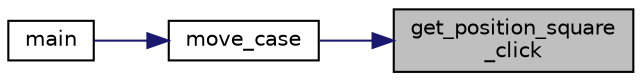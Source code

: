 digraph "get_position_square_click"
{
 // LATEX_PDF_SIZE
  edge [fontname="Helvetica",fontsize="10",labelfontname="Helvetica",labelfontsize="10"];
  node [fontname="Helvetica",fontsize="10",shape=record];
  rankdir="RL";
  Node1 [label="get_position_square\l_click",height=0.2,width=0.4,color="black", fillcolor="grey75", style="filled", fontcolor="black",tooltip="Récupère la case sur laquelle l'utilisateur a cliqué."];
  Node1 -> Node2 [dir="back",color="midnightblue",fontsize="10",style="solid",fontname="Helvetica"];
  Node2 [label="move_case",height=0.2,width=0.4,color="black", fillcolor="white", style="filled",URL="$logic_8c.html#aac70284481908daf7d17c47b48da3313",tooltip="Déplace la case sur laquelle l'utilisateur a cliqué."];
  Node2 -> Node3 [dir="back",color="midnightblue",fontsize="10",style="solid",fontname="Helvetica"];
  Node3 [label="main",height=0.2,width=0.4,color="black", fillcolor="white", style="filled",URL="$main_8c.html#abf9e6b7e6f15df4b525a2e7705ba3089",tooltip=" "];
}
